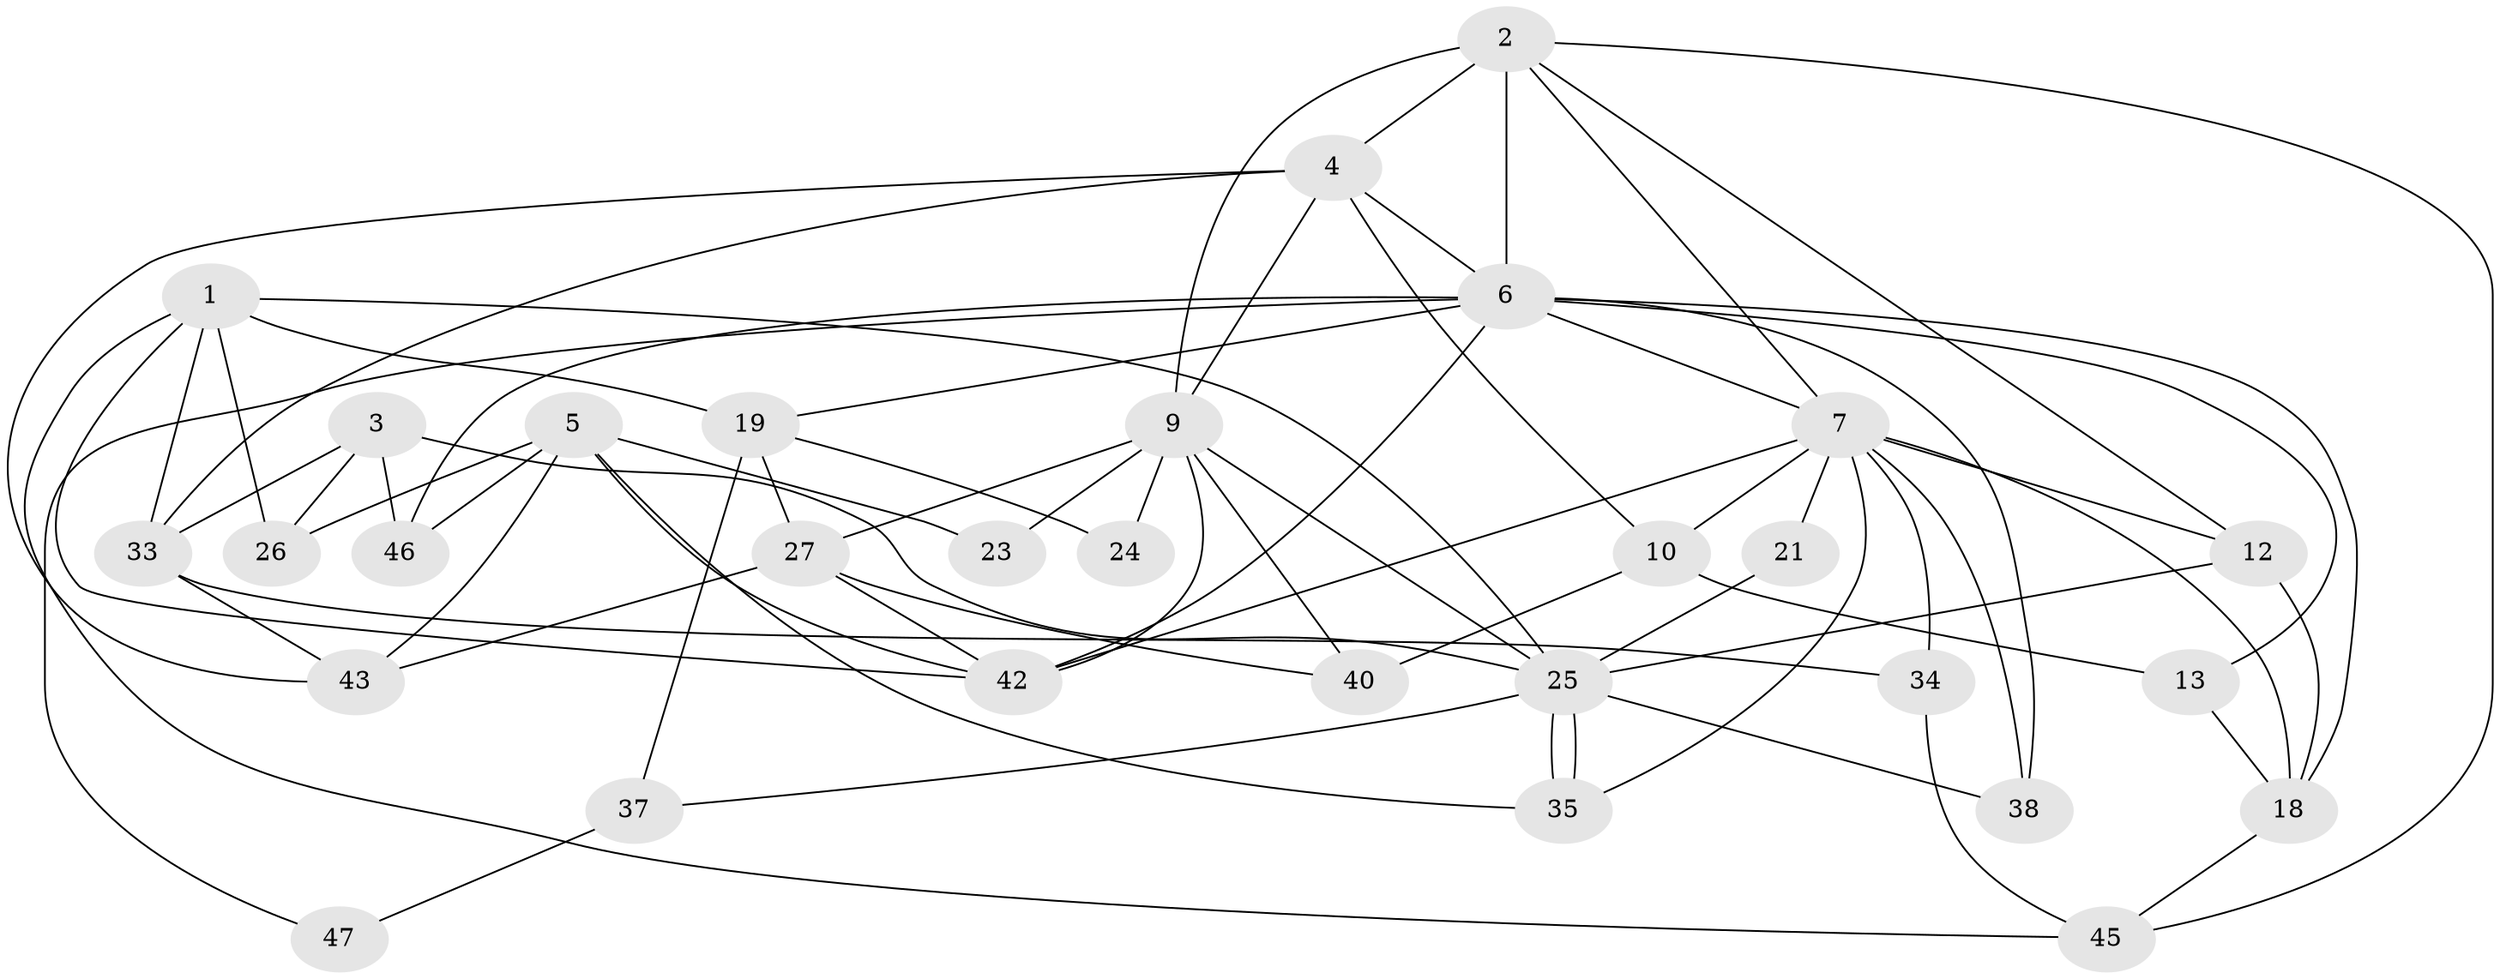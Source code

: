 // original degree distribution, {3: 0.3, 4: 0.3, 5: 0.2, 6: 0.1, 2: 0.08, 7: 0.02}
// Generated by graph-tools (version 1.1) at 2025/18/03/04/25 18:18:45]
// undirected, 30 vertices, 70 edges
graph export_dot {
graph [start="1"]
  node [color=gray90,style=filled];
  1 [super="+14"];
  2 [super="+22+48"];
  3;
  4 [super="+16"];
  5 [super="+17"];
  6 [super="+8+30+36"];
  7 [super="+11+15"];
  9 [super="+20"];
  10;
  12;
  13;
  18 [super="+28"];
  19 [super="+31+44"];
  21;
  23;
  24;
  25 [super="+29"];
  26;
  27;
  33 [super="+49"];
  34;
  35;
  37;
  38;
  40;
  42;
  43;
  45;
  46;
  47;
  1 -- 33 [weight=2];
  1 -- 19 [weight=3];
  1 -- 26;
  1 -- 42;
  1 -- 45;
  1 -- 25;
  2 -- 12;
  2 -- 45;
  2 -- 6 [weight=2];
  2 -- 9;
  2 -- 4;
  2 -- 7;
  3 -- 26;
  3 -- 25;
  3 -- 46;
  3 -- 33;
  4 -- 10;
  4 -- 33;
  4 -- 6;
  4 -- 9;
  4 -- 43;
  5 -- 26 [weight=2];
  5 -- 46;
  5 -- 35;
  5 -- 23;
  5 -- 42;
  5 -- 43;
  6 -- 19 [weight=2];
  6 -- 13;
  6 -- 47;
  6 -- 38;
  6 -- 46;
  6 -- 7;
  6 -- 18;
  6 -- 42;
  7 -- 18 [weight=2];
  7 -- 21 [weight=2];
  7 -- 34;
  7 -- 12;
  7 -- 38;
  7 -- 35;
  7 -- 10;
  7 -- 42;
  9 -- 40 [weight=2];
  9 -- 27;
  9 -- 25;
  9 -- 42;
  9 -- 23;
  9 -- 24;
  10 -- 13;
  10 -- 40;
  12 -- 25;
  12 -- 18;
  13 -- 18;
  18 -- 45;
  19 -- 24;
  19 -- 27;
  19 -- 37;
  21 -- 25;
  25 -- 35;
  25 -- 35;
  25 -- 38;
  25 -- 37;
  27 -- 43;
  27 -- 40;
  27 -- 42;
  33 -- 34;
  33 -- 43;
  34 -- 45;
  37 -- 47;
}
